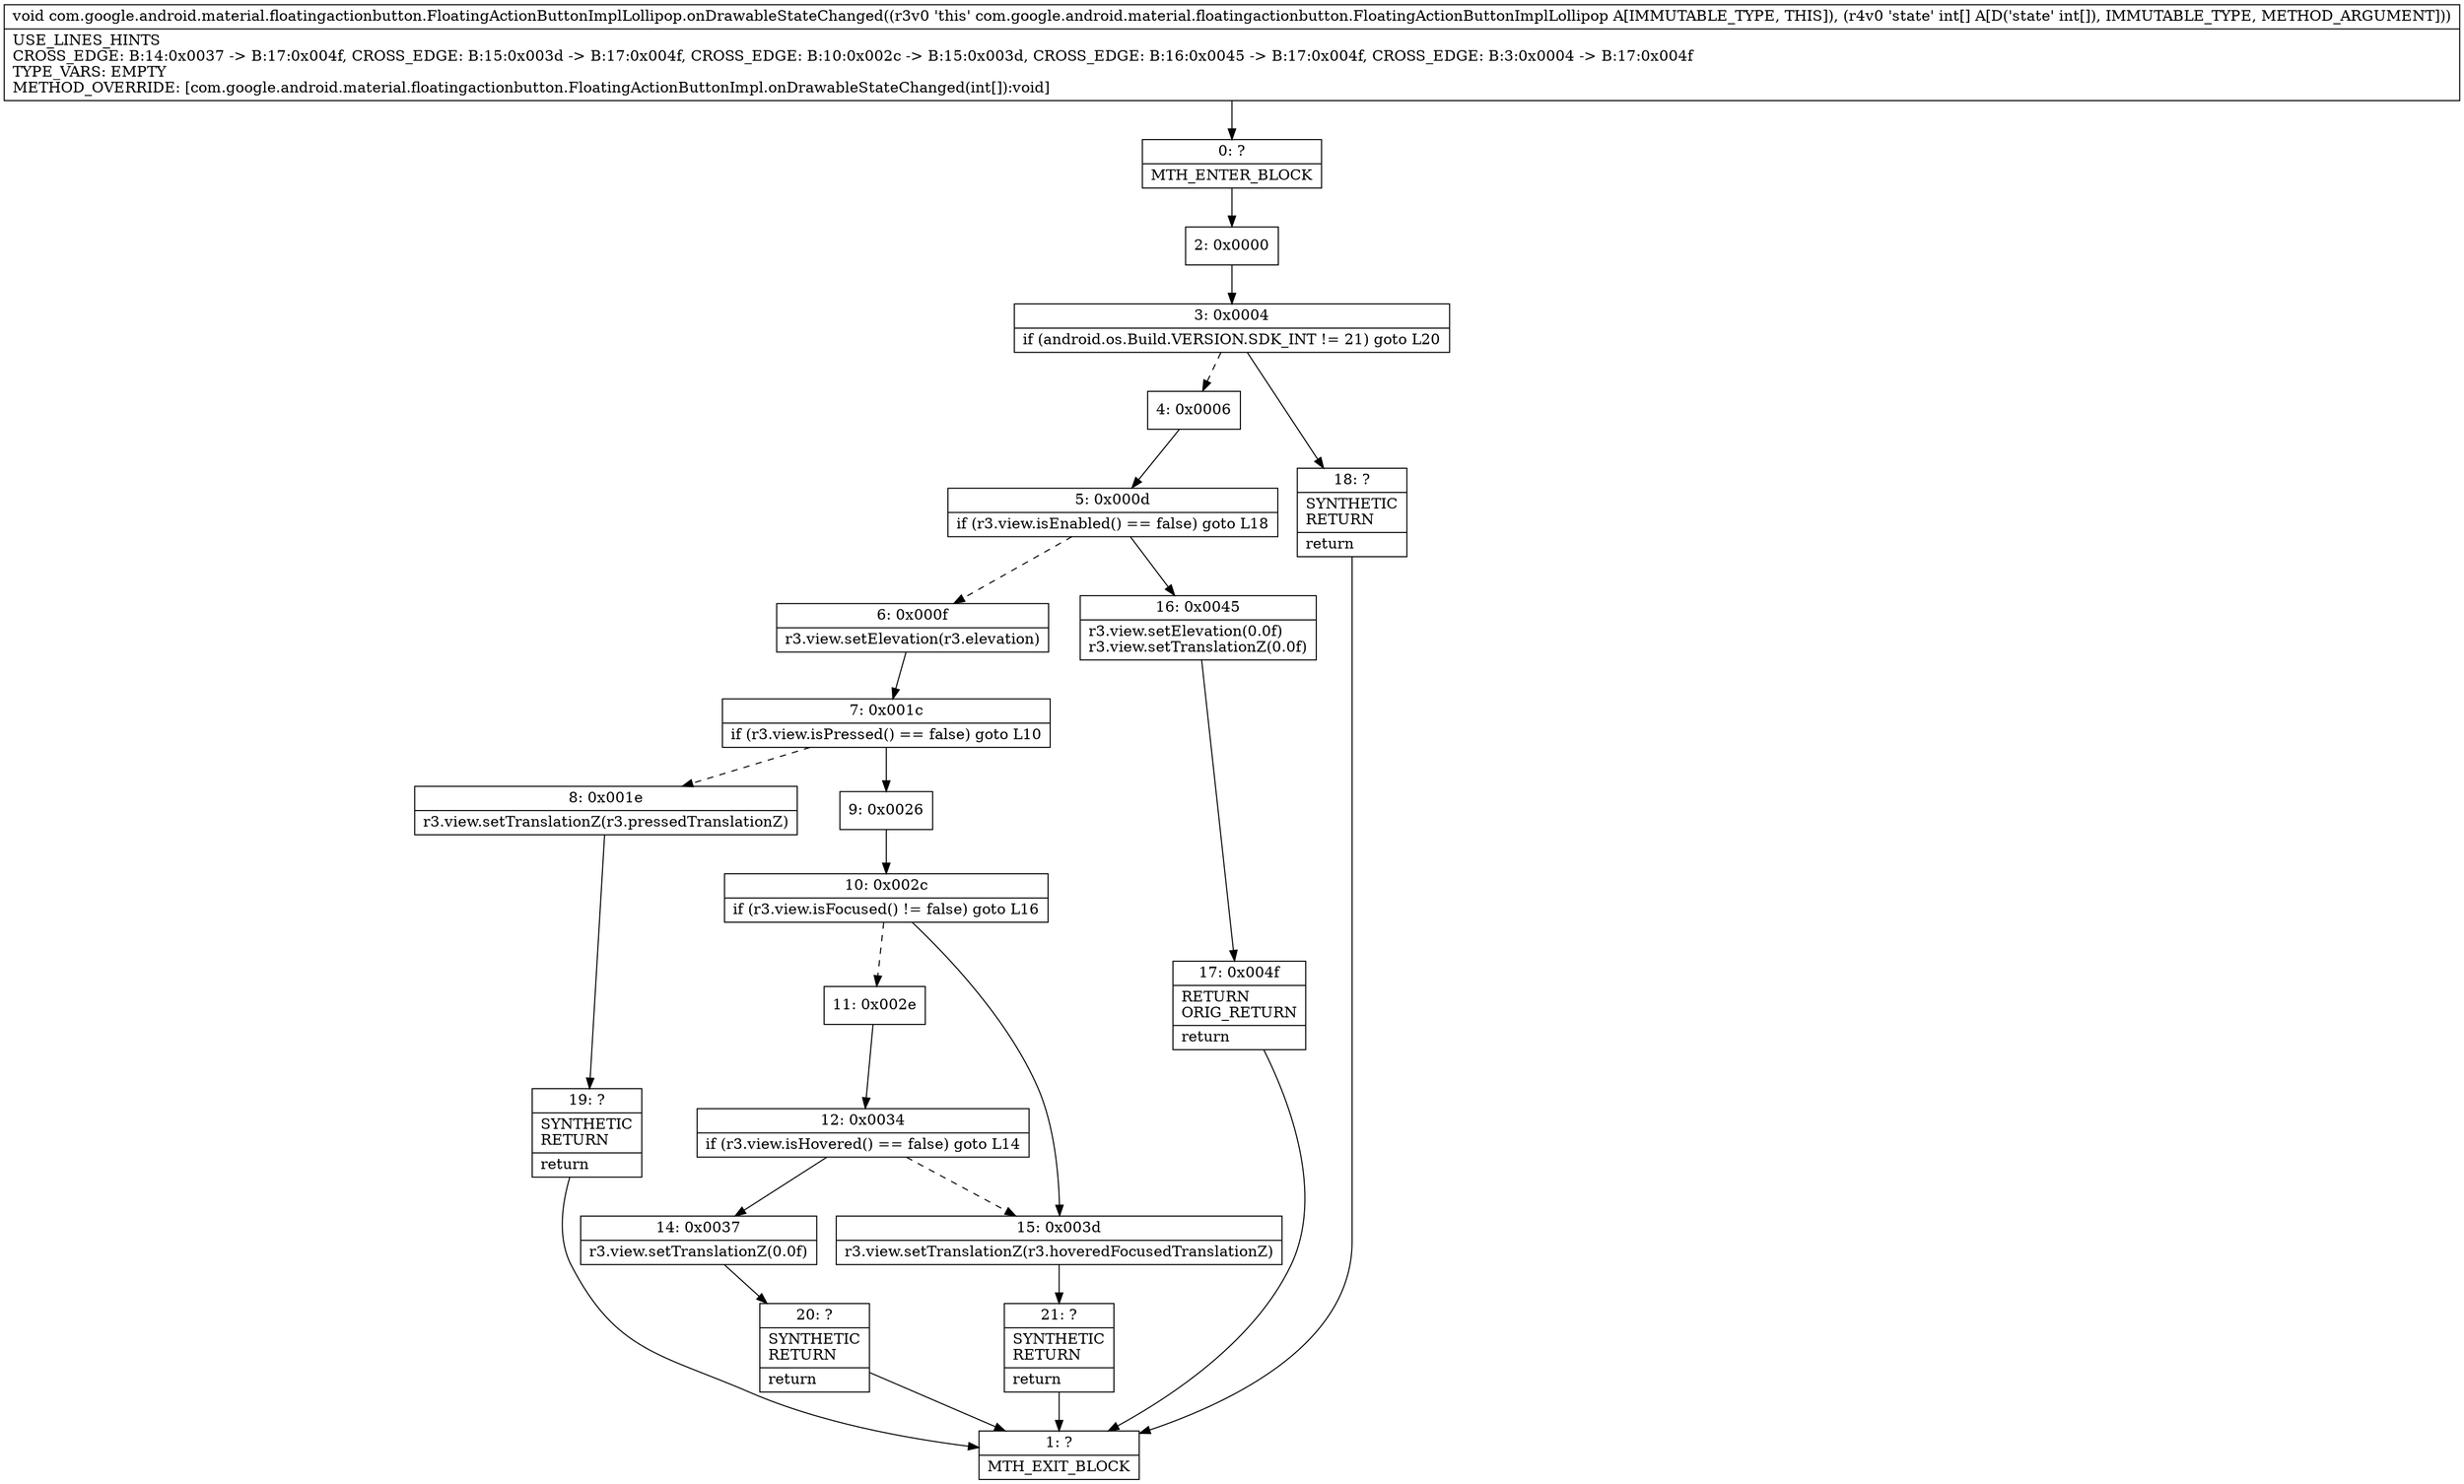 digraph "CFG forcom.google.android.material.floatingactionbutton.FloatingActionButtonImplLollipop.onDrawableStateChanged([I)V" {
Node_0 [shape=record,label="{0\:\ ?|MTH_ENTER_BLOCK\l}"];
Node_2 [shape=record,label="{2\:\ 0x0000}"];
Node_3 [shape=record,label="{3\:\ 0x0004|if (android.os.Build.VERSION.SDK_INT != 21) goto L20\l}"];
Node_4 [shape=record,label="{4\:\ 0x0006}"];
Node_5 [shape=record,label="{5\:\ 0x000d|if (r3.view.isEnabled() == false) goto L18\l}"];
Node_6 [shape=record,label="{6\:\ 0x000f|r3.view.setElevation(r3.elevation)\l}"];
Node_7 [shape=record,label="{7\:\ 0x001c|if (r3.view.isPressed() == false) goto L10\l}"];
Node_8 [shape=record,label="{8\:\ 0x001e|r3.view.setTranslationZ(r3.pressedTranslationZ)\l}"];
Node_19 [shape=record,label="{19\:\ ?|SYNTHETIC\lRETURN\l|return\l}"];
Node_1 [shape=record,label="{1\:\ ?|MTH_EXIT_BLOCK\l}"];
Node_9 [shape=record,label="{9\:\ 0x0026}"];
Node_10 [shape=record,label="{10\:\ 0x002c|if (r3.view.isFocused() != false) goto L16\l}"];
Node_11 [shape=record,label="{11\:\ 0x002e}"];
Node_12 [shape=record,label="{12\:\ 0x0034|if (r3.view.isHovered() == false) goto L14\l}"];
Node_14 [shape=record,label="{14\:\ 0x0037|r3.view.setTranslationZ(0.0f)\l}"];
Node_20 [shape=record,label="{20\:\ ?|SYNTHETIC\lRETURN\l|return\l}"];
Node_15 [shape=record,label="{15\:\ 0x003d|r3.view.setTranslationZ(r3.hoveredFocusedTranslationZ)\l}"];
Node_21 [shape=record,label="{21\:\ ?|SYNTHETIC\lRETURN\l|return\l}"];
Node_16 [shape=record,label="{16\:\ 0x0045|r3.view.setElevation(0.0f)\lr3.view.setTranslationZ(0.0f)\l}"];
Node_17 [shape=record,label="{17\:\ 0x004f|RETURN\lORIG_RETURN\l|return\l}"];
Node_18 [shape=record,label="{18\:\ ?|SYNTHETIC\lRETURN\l|return\l}"];
MethodNode[shape=record,label="{void com.google.android.material.floatingactionbutton.FloatingActionButtonImplLollipop.onDrawableStateChanged((r3v0 'this' com.google.android.material.floatingactionbutton.FloatingActionButtonImplLollipop A[IMMUTABLE_TYPE, THIS]), (r4v0 'state' int[] A[D('state' int[]), IMMUTABLE_TYPE, METHOD_ARGUMENT]))  | USE_LINES_HINTS\lCROSS_EDGE: B:14:0x0037 \-\> B:17:0x004f, CROSS_EDGE: B:15:0x003d \-\> B:17:0x004f, CROSS_EDGE: B:10:0x002c \-\> B:15:0x003d, CROSS_EDGE: B:16:0x0045 \-\> B:17:0x004f, CROSS_EDGE: B:3:0x0004 \-\> B:17:0x004f\lTYPE_VARS: EMPTY\lMETHOD_OVERRIDE: [com.google.android.material.floatingactionbutton.FloatingActionButtonImpl.onDrawableStateChanged(int[]):void]\l}"];
MethodNode -> Node_0;Node_0 -> Node_2;
Node_2 -> Node_3;
Node_3 -> Node_4[style=dashed];
Node_3 -> Node_18;
Node_4 -> Node_5;
Node_5 -> Node_6[style=dashed];
Node_5 -> Node_16;
Node_6 -> Node_7;
Node_7 -> Node_8[style=dashed];
Node_7 -> Node_9;
Node_8 -> Node_19;
Node_19 -> Node_1;
Node_9 -> Node_10;
Node_10 -> Node_11[style=dashed];
Node_10 -> Node_15;
Node_11 -> Node_12;
Node_12 -> Node_14;
Node_12 -> Node_15[style=dashed];
Node_14 -> Node_20;
Node_20 -> Node_1;
Node_15 -> Node_21;
Node_21 -> Node_1;
Node_16 -> Node_17;
Node_17 -> Node_1;
Node_18 -> Node_1;
}

